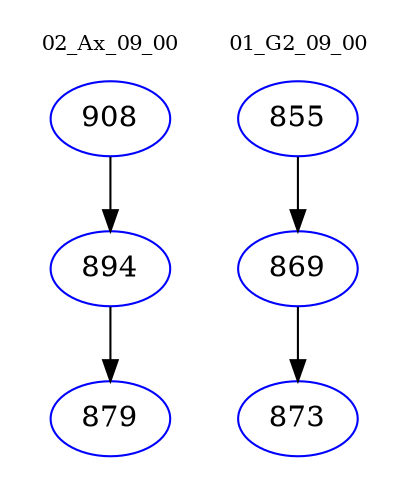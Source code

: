 digraph{
subgraph cluster_0 {
color = white
label = "02_Ax_09_00";
fontsize=10;
T0_908 [label="908", color="blue"]
T0_908 -> T0_894 [color="black"]
T0_894 [label="894", color="blue"]
T0_894 -> T0_879 [color="black"]
T0_879 [label="879", color="blue"]
}
subgraph cluster_1 {
color = white
label = "01_G2_09_00";
fontsize=10;
T1_855 [label="855", color="blue"]
T1_855 -> T1_869 [color="black"]
T1_869 [label="869", color="blue"]
T1_869 -> T1_873 [color="black"]
T1_873 [label="873", color="blue"]
}
}
